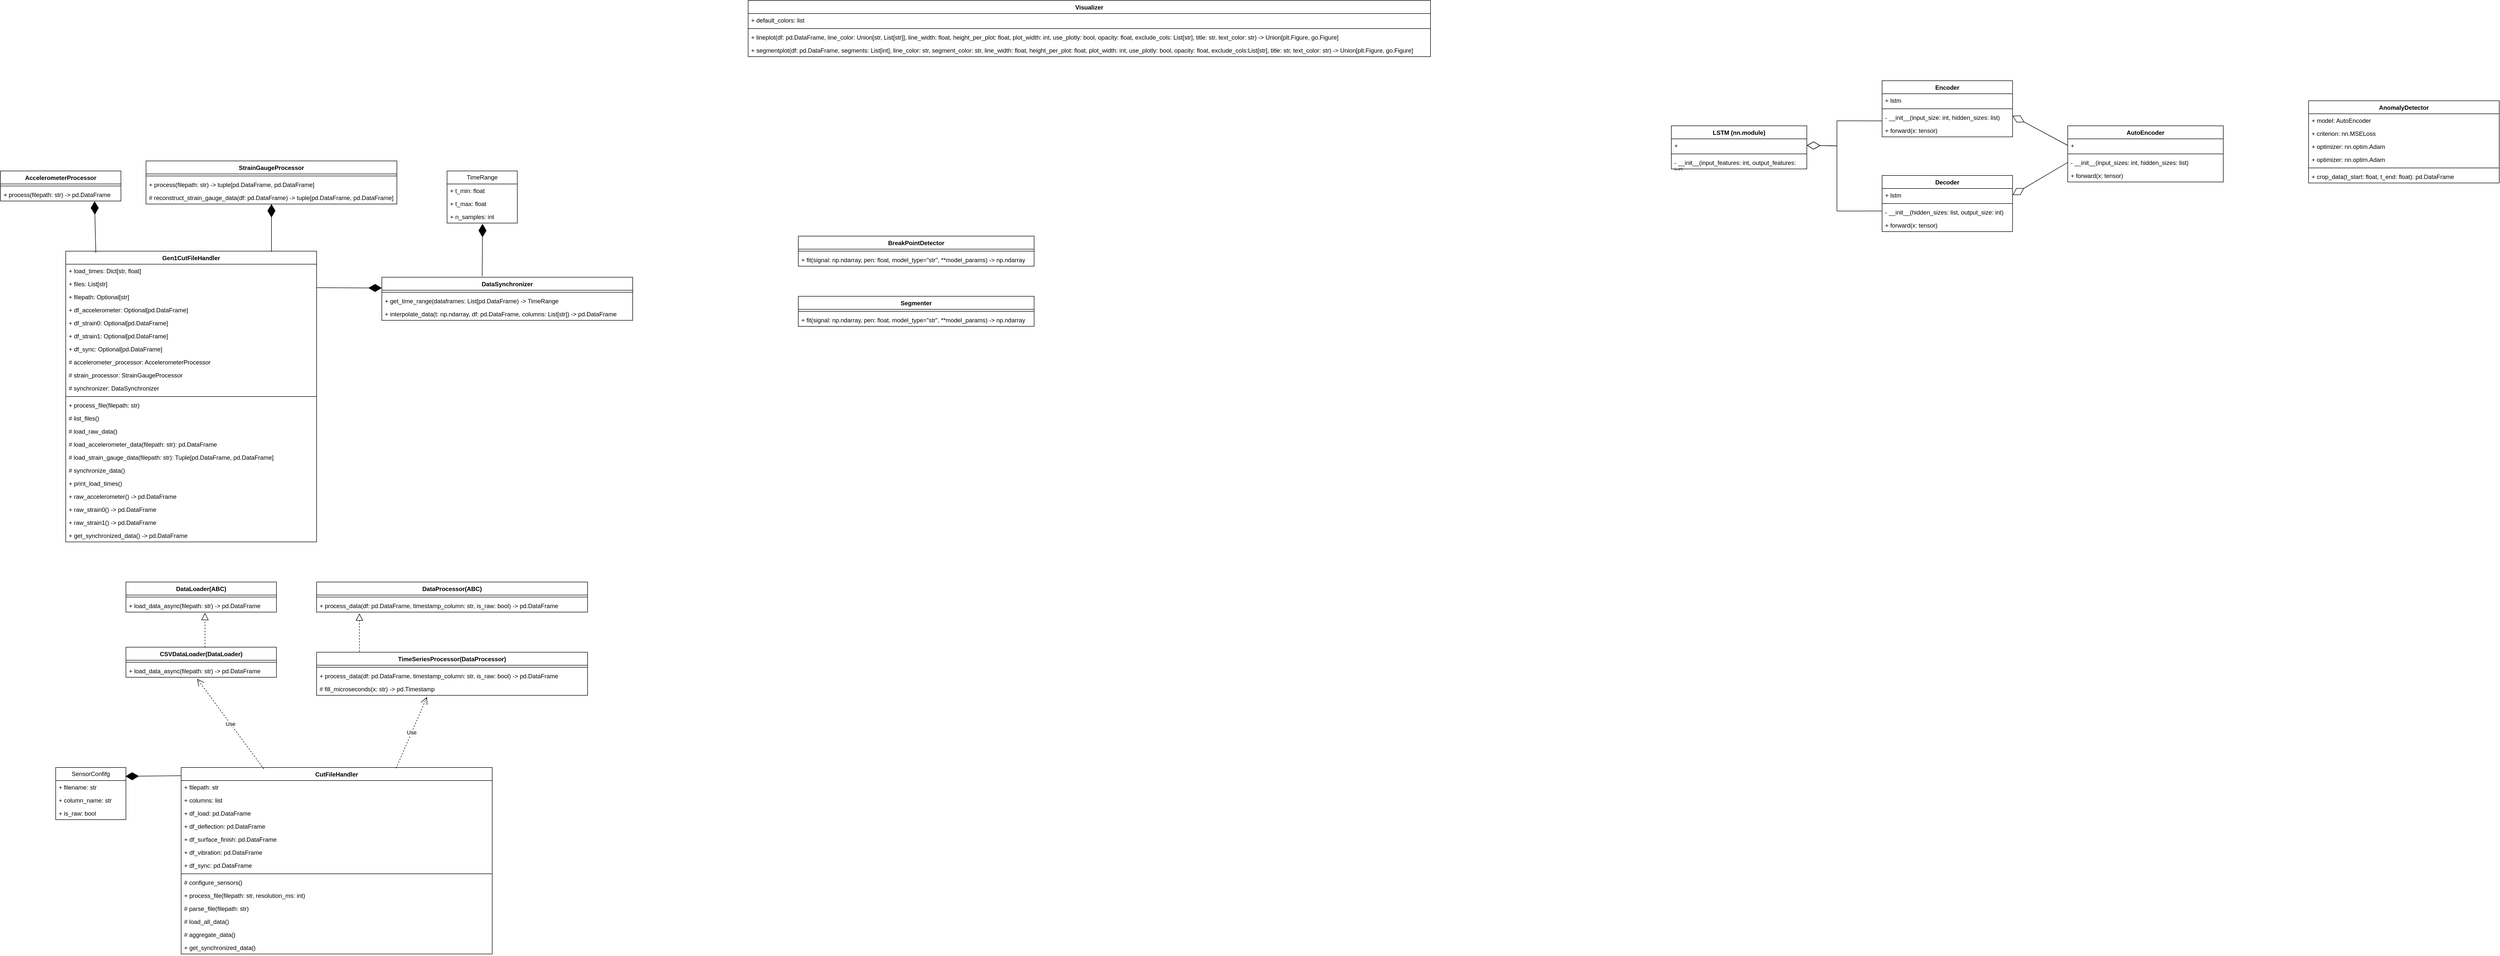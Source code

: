 <mxfile version="24.7.17">
  <diagram name="Page-1" id="MNLU12b26tHhof6xZsnK">
    <mxGraphModel dx="1799" dy="1094" grid="1" gridSize="10" guides="1" tooltips="1" connect="1" arrows="1" fold="1" page="1" pageScale="1" pageWidth="3300" pageHeight="2339" math="0" shadow="0">
      <root>
        <mxCell id="0" />
        <mxCell id="1" parent="0" />
        <mxCell id="F02WSiELFCCfnab1IoZd-1" value="Gen1CutFileHandler" style="swimlane;fontStyle=1;align=center;verticalAlign=top;childLayout=stackLayout;horizontal=1;startSize=26;horizontalStack=0;resizeParent=1;resizeParentMax=0;resizeLast=0;collapsible=1;marginBottom=0;whiteSpace=wrap;html=1;" parent="1" vertex="1">
          <mxGeometry x="140" y="590" width="500" height="580" as="geometry" />
        </mxCell>
        <mxCell id="F02WSiELFCCfnab1IoZd-2" value="+ load_times: Dict[str, float]" style="text;strokeColor=none;fillColor=none;align=left;verticalAlign=top;spacingLeft=4;spacingRight=4;overflow=hidden;rotatable=0;points=[[0,0.5],[1,0.5]];portConstraint=eastwest;whiteSpace=wrap;html=1;" parent="F02WSiELFCCfnab1IoZd-1" vertex="1">
          <mxGeometry y="26" width="500" height="26" as="geometry" />
        </mxCell>
        <mxCell id="F02WSiELFCCfnab1IoZd-5" value="+ files: List[str]" style="text;strokeColor=none;fillColor=none;align=left;verticalAlign=top;spacingLeft=4;spacingRight=4;overflow=hidden;rotatable=0;points=[[0,0.5],[1,0.5]];portConstraint=eastwest;whiteSpace=wrap;html=1;" parent="F02WSiELFCCfnab1IoZd-1" vertex="1">
          <mxGeometry y="52" width="500" height="26" as="geometry" />
        </mxCell>
        <mxCell id="obyEVf-N4b41pzP6Xn4I-32" value="+ filepath: Optional[str]" style="text;strokeColor=none;fillColor=none;align=left;verticalAlign=top;spacingLeft=4;spacingRight=4;overflow=hidden;rotatable=0;points=[[0,0.5],[1,0.5]];portConstraint=eastwest;whiteSpace=wrap;html=1;" parent="F02WSiELFCCfnab1IoZd-1" vertex="1">
          <mxGeometry y="78" width="500" height="26" as="geometry" />
        </mxCell>
        <mxCell id="F02WSiELFCCfnab1IoZd-12" value="+ df_accelerometer: Optional[pd.DataFrame]" style="text;strokeColor=none;fillColor=none;align=left;verticalAlign=top;spacingLeft=4;spacingRight=4;overflow=hidden;rotatable=0;points=[[0,0.5],[1,0.5]];portConstraint=eastwest;whiteSpace=wrap;html=1;" parent="F02WSiELFCCfnab1IoZd-1" vertex="1">
          <mxGeometry y="104" width="500" height="26" as="geometry" />
        </mxCell>
        <mxCell id="F02WSiELFCCfnab1IoZd-13" value="+ df_strain0: Optional[pd.DataFrame]" style="text;strokeColor=none;fillColor=none;align=left;verticalAlign=top;spacingLeft=4;spacingRight=4;overflow=hidden;rotatable=0;points=[[0,0.5],[1,0.5]];portConstraint=eastwest;whiteSpace=wrap;html=1;" parent="F02WSiELFCCfnab1IoZd-1" vertex="1">
          <mxGeometry y="130" width="500" height="26" as="geometry" />
        </mxCell>
        <mxCell id="F02WSiELFCCfnab1IoZd-14" value="+ df_strain1: Optional[pd.DataFrame]" style="text;strokeColor=none;fillColor=none;align=left;verticalAlign=top;spacingLeft=4;spacingRight=4;overflow=hidden;rotatable=0;points=[[0,0.5],[1,0.5]];portConstraint=eastwest;whiteSpace=wrap;html=1;" parent="F02WSiELFCCfnab1IoZd-1" vertex="1">
          <mxGeometry y="156" width="500" height="26" as="geometry" />
        </mxCell>
        <mxCell id="F02WSiELFCCfnab1IoZd-15" value="+ df_sync: Optional[pd.DataFrame]" style="text;strokeColor=none;fillColor=none;align=left;verticalAlign=top;spacingLeft=4;spacingRight=4;overflow=hidden;rotatable=0;points=[[0,0.5],[1,0.5]];portConstraint=eastwest;whiteSpace=wrap;html=1;" parent="F02WSiELFCCfnab1IoZd-1" vertex="1">
          <mxGeometry y="182" width="500" height="26" as="geometry" />
        </mxCell>
        <mxCell id="obyEVf-N4b41pzP6Xn4I-33" value="# accelerometer_processor: AccelerometerProcessor" style="text;strokeColor=none;fillColor=none;align=left;verticalAlign=top;spacingLeft=4;spacingRight=4;overflow=hidden;rotatable=0;points=[[0,0.5],[1,0.5]];portConstraint=eastwest;whiteSpace=wrap;html=1;" parent="F02WSiELFCCfnab1IoZd-1" vertex="1">
          <mxGeometry y="208" width="500" height="26" as="geometry" />
        </mxCell>
        <mxCell id="obyEVf-N4b41pzP6Xn4I-34" value="# strain_processor: StrainGaugeProcessor" style="text;strokeColor=none;fillColor=none;align=left;verticalAlign=top;spacingLeft=4;spacingRight=4;overflow=hidden;rotatable=0;points=[[0,0.5],[1,0.5]];portConstraint=eastwest;whiteSpace=wrap;html=1;" parent="F02WSiELFCCfnab1IoZd-1" vertex="1">
          <mxGeometry y="234" width="500" height="26" as="geometry" />
        </mxCell>
        <mxCell id="obyEVf-N4b41pzP6Xn4I-35" value="# synchronizer: DataSynchronizer" style="text;strokeColor=none;fillColor=none;align=left;verticalAlign=top;spacingLeft=4;spacingRight=4;overflow=hidden;rotatable=0;points=[[0,0.5],[1,0.5]];portConstraint=eastwest;whiteSpace=wrap;html=1;" parent="F02WSiELFCCfnab1IoZd-1" vertex="1">
          <mxGeometry y="260" width="500" height="26" as="geometry" />
        </mxCell>
        <mxCell id="F02WSiELFCCfnab1IoZd-3" value="" style="line;strokeWidth=1;fillColor=none;align=left;verticalAlign=middle;spacingTop=-1;spacingLeft=3;spacingRight=3;rotatable=0;labelPosition=right;points=[];portConstraint=eastwest;strokeColor=inherit;" parent="F02WSiELFCCfnab1IoZd-1" vertex="1">
          <mxGeometry y="286" width="500" height="8" as="geometry" />
        </mxCell>
        <mxCell id="F02WSiELFCCfnab1IoZd-4" value="+ process_file(filepath: str)" style="text;strokeColor=none;fillColor=none;align=left;verticalAlign=top;spacingLeft=4;spacingRight=4;overflow=hidden;rotatable=0;points=[[0,0.5],[1,0.5]];portConstraint=eastwest;whiteSpace=wrap;html=1;" parent="F02WSiELFCCfnab1IoZd-1" vertex="1">
          <mxGeometry y="294" width="500" height="26" as="geometry" />
        </mxCell>
        <mxCell id="F02WSiELFCCfnab1IoZd-24" value="# list_files()" style="text;strokeColor=none;fillColor=none;align=left;verticalAlign=top;spacingLeft=4;spacingRight=4;overflow=hidden;rotatable=0;points=[[0,0.5],[1,0.5]];portConstraint=eastwest;whiteSpace=wrap;html=1;" parent="F02WSiELFCCfnab1IoZd-1" vertex="1">
          <mxGeometry y="320" width="500" height="26" as="geometry" />
        </mxCell>
        <mxCell id="F02WSiELFCCfnab1IoZd-16" value="# load_raw_data()" style="text;strokeColor=none;fillColor=none;align=left;verticalAlign=top;spacingLeft=4;spacingRight=4;overflow=hidden;rotatable=0;points=[[0,0.5],[1,0.5]];portConstraint=eastwest;whiteSpace=wrap;html=1;" parent="F02WSiELFCCfnab1IoZd-1" vertex="1">
          <mxGeometry y="346" width="500" height="26" as="geometry" />
        </mxCell>
        <mxCell id="F02WSiELFCCfnab1IoZd-17" value="# load_accelerometer_data(filepath: str): pd.DataFrame" style="text;strokeColor=none;fillColor=none;align=left;verticalAlign=top;spacingLeft=4;spacingRight=4;overflow=hidden;rotatable=0;points=[[0,0.5],[1,0.5]];portConstraint=eastwest;whiteSpace=wrap;html=1;" parent="F02WSiELFCCfnab1IoZd-1" vertex="1">
          <mxGeometry y="372" width="500" height="26" as="geometry" />
        </mxCell>
        <mxCell id="F02WSiELFCCfnab1IoZd-18" value="# load_strain_gauge_data(filepath: str): Tuple[pd.DataFrame, pd.DataFrame]" style="text;strokeColor=none;fillColor=none;align=left;verticalAlign=top;spacingLeft=4;spacingRight=4;overflow=hidden;rotatable=0;points=[[0,0.5],[1,0.5]];portConstraint=eastwest;whiteSpace=wrap;html=1;" parent="F02WSiELFCCfnab1IoZd-1" vertex="1">
          <mxGeometry y="398" width="500" height="26" as="geometry" />
        </mxCell>
        <mxCell id="F02WSiELFCCfnab1IoZd-21" value="# synchronize_data()" style="text;strokeColor=none;fillColor=none;align=left;verticalAlign=top;spacingLeft=4;spacingRight=4;overflow=hidden;rotatable=0;points=[[0,0.5],[1,0.5]];portConstraint=eastwest;whiteSpace=wrap;html=1;" parent="F02WSiELFCCfnab1IoZd-1" vertex="1">
          <mxGeometry y="424" width="500" height="26" as="geometry" />
        </mxCell>
        <mxCell id="F02WSiELFCCfnab1IoZd-23" value="+ print_load_times()" style="text;strokeColor=none;fillColor=none;align=left;verticalAlign=top;spacingLeft=4;spacingRight=4;overflow=hidden;rotatable=0;points=[[0,0.5],[1,0.5]];portConstraint=eastwest;whiteSpace=wrap;html=1;" parent="F02WSiELFCCfnab1IoZd-1" vertex="1">
          <mxGeometry y="450" width="500" height="26" as="geometry" />
        </mxCell>
        <mxCell id="obyEVf-N4b41pzP6Xn4I-42" value="+ raw_accelerometer() -&amp;gt; pd.DataFrame" style="text;strokeColor=none;fillColor=none;align=left;verticalAlign=top;spacingLeft=4;spacingRight=4;overflow=hidden;rotatable=0;points=[[0,0.5],[1,0.5]];portConstraint=eastwest;whiteSpace=wrap;html=1;" parent="F02WSiELFCCfnab1IoZd-1" vertex="1">
          <mxGeometry y="476" width="500" height="26" as="geometry" />
        </mxCell>
        <mxCell id="obyEVf-N4b41pzP6Xn4I-43" value="+ raw_strain0() -&amp;gt; pd.DataFrame" style="text;strokeColor=none;fillColor=none;align=left;verticalAlign=top;spacingLeft=4;spacingRight=4;overflow=hidden;rotatable=0;points=[[0,0.5],[1,0.5]];portConstraint=eastwest;whiteSpace=wrap;html=1;" parent="F02WSiELFCCfnab1IoZd-1" vertex="1">
          <mxGeometry y="502" width="500" height="26" as="geometry" />
        </mxCell>
        <mxCell id="obyEVf-N4b41pzP6Xn4I-44" value="+ raw_strain1() -&amp;gt; pd.DataFrame" style="text;strokeColor=none;fillColor=none;align=left;verticalAlign=top;spacingLeft=4;spacingRight=4;overflow=hidden;rotatable=0;points=[[0,0.5],[1,0.5]];portConstraint=eastwest;whiteSpace=wrap;html=1;" parent="F02WSiELFCCfnab1IoZd-1" vertex="1">
          <mxGeometry y="528" width="500" height="26" as="geometry" />
        </mxCell>
        <mxCell id="obyEVf-N4b41pzP6Xn4I-45" value="+ get_synchronized_data() -&amp;gt; pd.DataFrame" style="text;strokeColor=none;fillColor=none;align=left;verticalAlign=top;spacingLeft=4;spacingRight=4;overflow=hidden;rotatable=0;points=[[0,0.5],[1,0.5]];portConstraint=eastwest;whiteSpace=wrap;html=1;" parent="F02WSiELFCCfnab1IoZd-1" vertex="1">
          <mxGeometry y="554" width="500" height="26" as="geometry" />
        </mxCell>
        <mxCell id="F02WSiELFCCfnab1IoZd-6" value="CutFileHandler" style="swimlane;fontStyle=1;align=center;verticalAlign=top;childLayout=stackLayout;horizontal=1;startSize=26;horizontalStack=0;resizeParent=1;resizeParentMax=0;resizeLast=0;collapsible=1;marginBottom=0;whiteSpace=wrap;html=1;" parent="1" vertex="1">
          <mxGeometry x="370" y="1620" width="620" height="372" as="geometry" />
        </mxCell>
        <mxCell id="F02WSiELFCCfnab1IoZd-7" value="+ filepath: str" style="text;strokeColor=none;fillColor=none;align=left;verticalAlign=top;spacingLeft=4;spacingRight=4;overflow=hidden;rotatable=0;points=[[0,0.5],[1,0.5]];portConstraint=eastwest;whiteSpace=wrap;html=1;" parent="F02WSiELFCCfnab1IoZd-6" vertex="1">
          <mxGeometry y="26" width="620" height="26" as="geometry" />
        </mxCell>
        <mxCell id="ayeC2Awm8TF0PkXGkMxj-39" value="+ columns: list" style="text;strokeColor=none;fillColor=none;align=left;verticalAlign=top;spacingLeft=4;spacingRight=4;overflow=hidden;rotatable=0;points=[[0,0.5],[1,0.5]];portConstraint=eastwest;whiteSpace=wrap;html=1;" parent="F02WSiELFCCfnab1IoZd-6" vertex="1">
          <mxGeometry y="52" width="620" height="26" as="geometry" />
        </mxCell>
        <mxCell id="ayeC2Awm8TF0PkXGkMxj-40" value="+ df_load: pd.DataFrame" style="text;strokeColor=none;fillColor=none;align=left;verticalAlign=top;spacingLeft=4;spacingRight=4;overflow=hidden;rotatable=0;points=[[0,0.5],[1,0.5]];portConstraint=eastwest;whiteSpace=wrap;html=1;" parent="F02WSiELFCCfnab1IoZd-6" vertex="1">
          <mxGeometry y="78" width="620" height="26" as="geometry" />
        </mxCell>
        <mxCell id="ayeC2Awm8TF0PkXGkMxj-41" value="+ df_deflection: pd.DataFrame" style="text;strokeColor=none;fillColor=none;align=left;verticalAlign=top;spacingLeft=4;spacingRight=4;overflow=hidden;rotatable=0;points=[[0,0.5],[1,0.5]];portConstraint=eastwest;whiteSpace=wrap;html=1;" parent="F02WSiELFCCfnab1IoZd-6" vertex="1">
          <mxGeometry y="104" width="620" height="26" as="geometry" />
        </mxCell>
        <mxCell id="ayeC2Awm8TF0PkXGkMxj-42" value="+ df_surface_finish: pd.DataFrame" style="text;strokeColor=none;fillColor=none;align=left;verticalAlign=top;spacingLeft=4;spacingRight=4;overflow=hidden;rotatable=0;points=[[0,0.5],[1,0.5]];portConstraint=eastwest;whiteSpace=wrap;html=1;" parent="F02WSiELFCCfnab1IoZd-6" vertex="1">
          <mxGeometry y="130" width="620" height="26" as="geometry" />
        </mxCell>
        <mxCell id="ayeC2Awm8TF0PkXGkMxj-43" value="+ df_vibration: pd.DataFrame" style="text;strokeColor=none;fillColor=none;align=left;verticalAlign=top;spacingLeft=4;spacingRight=4;overflow=hidden;rotatable=0;points=[[0,0.5],[1,0.5]];portConstraint=eastwest;whiteSpace=wrap;html=1;" parent="F02WSiELFCCfnab1IoZd-6" vertex="1">
          <mxGeometry y="156" width="620" height="26" as="geometry" />
        </mxCell>
        <mxCell id="ayeC2Awm8TF0PkXGkMxj-44" value="+ df_sync: pd.DataFrame" style="text;strokeColor=none;fillColor=none;align=left;verticalAlign=top;spacingLeft=4;spacingRight=4;overflow=hidden;rotatable=0;points=[[0,0.5],[1,0.5]];portConstraint=eastwest;whiteSpace=wrap;html=1;" parent="F02WSiELFCCfnab1IoZd-6" vertex="1">
          <mxGeometry y="182" width="620" height="26" as="geometry" />
        </mxCell>
        <mxCell id="F02WSiELFCCfnab1IoZd-9" value="" style="line;strokeWidth=1;fillColor=none;align=left;verticalAlign=middle;spacingTop=-1;spacingLeft=3;spacingRight=3;rotatable=0;labelPosition=right;points=[];portConstraint=eastwest;strokeColor=inherit;" parent="F02WSiELFCCfnab1IoZd-6" vertex="1">
          <mxGeometry y="208" width="620" height="8" as="geometry" />
        </mxCell>
        <mxCell id="F02WSiELFCCfnab1IoZd-10" value="# configure_sensors()" style="text;strokeColor=none;fillColor=none;align=left;verticalAlign=top;spacingLeft=4;spacingRight=4;overflow=hidden;rotatable=0;points=[[0,0.5],[1,0.5]];portConstraint=eastwest;whiteSpace=wrap;html=1;" parent="F02WSiELFCCfnab1IoZd-6" vertex="1">
          <mxGeometry y="216" width="620" height="26" as="geometry" />
        </mxCell>
        <mxCell id="ayeC2Awm8TF0PkXGkMxj-45" value="+ process_file(filepath: str, resolution_ms: int)" style="text;strokeColor=none;fillColor=none;align=left;verticalAlign=top;spacingLeft=4;spacingRight=4;overflow=hidden;rotatable=0;points=[[0,0.5],[1,0.5]];portConstraint=eastwest;whiteSpace=wrap;html=1;" parent="F02WSiELFCCfnab1IoZd-6" vertex="1">
          <mxGeometry y="242" width="620" height="26" as="geometry" />
        </mxCell>
        <mxCell id="ayeC2Awm8TF0PkXGkMxj-46" value="# parse_file(filepath: str)" style="text;strokeColor=none;fillColor=none;align=left;verticalAlign=top;spacingLeft=4;spacingRight=4;overflow=hidden;rotatable=0;points=[[0,0.5],[1,0.5]];portConstraint=eastwest;whiteSpace=wrap;html=1;" parent="F02WSiELFCCfnab1IoZd-6" vertex="1">
          <mxGeometry y="268" width="620" height="26" as="geometry" />
        </mxCell>
        <mxCell id="ayeC2Awm8TF0PkXGkMxj-47" value="# load_all_data()" style="text;strokeColor=none;fillColor=none;align=left;verticalAlign=top;spacingLeft=4;spacingRight=4;overflow=hidden;rotatable=0;points=[[0,0.5],[1,0.5]];portConstraint=eastwest;whiteSpace=wrap;html=1;" parent="F02WSiELFCCfnab1IoZd-6" vertex="1">
          <mxGeometry y="294" width="620" height="26" as="geometry" />
        </mxCell>
        <mxCell id="ayeC2Awm8TF0PkXGkMxj-48" value="# aggregate_data()" style="text;strokeColor=none;fillColor=none;align=left;verticalAlign=top;spacingLeft=4;spacingRight=4;overflow=hidden;rotatable=0;points=[[0,0.5],[1,0.5]];portConstraint=eastwest;whiteSpace=wrap;html=1;" parent="F02WSiELFCCfnab1IoZd-6" vertex="1">
          <mxGeometry y="320" width="620" height="26" as="geometry" />
        </mxCell>
        <mxCell id="ayeC2Awm8TF0PkXGkMxj-49" value="+ get_synchronized_data()" style="text;strokeColor=none;fillColor=none;align=left;verticalAlign=top;spacingLeft=4;spacingRight=4;overflow=hidden;rotatable=0;points=[[0,0.5],[1,0.5]];portConstraint=eastwest;whiteSpace=wrap;html=1;" parent="F02WSiELFCCfnab1IoZd-6" vertex="1">
          <mxGeometry y="346" width="620" height="26" as="geometry" />
        </mxCell>
        <mxCell id="F02WSiELFCCfnab1IoZd-25" value="AnomalyDetector" style="swimlane;fontStyle=1;align=center;verticalAlign=top;childLayout=stackLayout;horizontal=1;startSize=26;horizontalStack=0;resizeParent=1;resizeParentMax=0;resizeLast=0;collapsible=1;marginBottom=0;whiteSpace=wrap;html=1;" parent="1" vertex="1">
          <mxGeometry x="4610" y="290" width="380" height="164" as="geometry" />
        </mxCell>
        <mxCell id="F02WSiELFCCfnab1IoZd-26" value="+ model: AutoEncoder" style="text;strokeColor=none;fillColor=none;align=left;verticalAlign=top;spacingLeft=4;spacingRight=4;overflow=hidden;rotatable=0;points=[[0,0.5],[1,0.5]];portConstraint=eastwest;whiteSpace=wrap;html=1;" parent="F02WSiELFCCfnab1IoZd-25" vertex="1">
          <mxGeometry y="26" width="380" height="26" as="geometry" />
        </mxCell>
        <mxCell id="rDByf0yw_ZwL_BVkrjc8-1" value="+ criterion: nn.MSELoss" style="text;strokeColor=none;fillColor=none;align=left;verticalAlign=top;spacingLeft=4;spacingRight=4;overflow=hidden;rotatable=0;points=[[0,0.5],[1,0.5]];portConstraint=eastwest;whiteSpace=wrap;html=1;" parent="F02WSiELFCCfnab1IoZd-25" vertex="1">
          <mxGeometry y="52" width="380" height="26" as="geometry" />
        </mxCell>
        <mxCell id="rDByf0yw_ZwL_BVkrjc8-2" value="+ optimizer: nn.optim.Adam" style="text;strokeColor=none;fillColor=none;align=left;verticalAlign=top;spacingLeft=4;spacingRight=4;overflow=hidden;rotatable=0;points=[[0,0.5],[1,0.5]];portConstraint=eastwest;whiteSpace=wrap;html=1;" parent="F02WSiELFCCfnab1IoZd-25" vertex="1">
          <mxGeometry y="78" width="380" height="26" as="geometry" />
        </mxCell>
        <mxCell id="rDByf0yw_ZwL_BVkrjc8-3" value="+ optimizer: nn.optim.Adam" style="text;strokeColor=none;fillColor=none;align=left;verticalAlign=top;spacingLeft=4;spacingRight=4;overflow=hidden;rotatable=0;points=[[0,0.5],[1,0.5]];portConstraint=eastwest;whiteSpace=wrap;html=1;" parent="F02WSiELFCCfnab1IoZd-25" vertex="1">
          <mxGeometry y="104" width="380" height="26" as="geometry" />
        </mxCell>
        <mxCell id="F02WSiELFCCfnab1IoZd-27" value="" style="line;strokeWidth=1;fillColor=none;align=left;verticalAlign=middle;spacingTop=-1;spacingLeft=3;spacingRight=3;rotatable=0;labelPosition=right;points=[];portConstraint=eastwest;strokeColor=inherit;" parent="F02WSiELFCCfnab1IoZd-25" vertex="1">
          <mxGeometry y="130" width="380" height="8" as="geometry" />
        </mxCell>
        <mxCell id="F02WSiELFCCfnab1IoZd-28" value="+ crop_data(t_start: float, t_end: float): pd.DataFrame" style="text;strokeColor=none;fillColor=none;align=left;verticalAlign=top;spacingLeft=4;spacingRight=4;overflow=hidden;rotatable=0;points=[[0,0.5],[1,0.5]];portConstraint=eastwest;whiteSpace=wrap;html=1;" parent="F02WSiELFCCfnab1IoZd-25" vertex="1">
          <mxGeometry y="138" width="380" height="26" as="geometry" />
        </mxCell>
        <mxCell id="O2f7J1gtdTJRJmS3Wqu5-1" value="Visualizer" style="swimlane;fontStyle=1;align=center;verticalAlign=top;childLayout=stackLayout;horizontal=1;startSize=26;horizontalStack=0;resizeParent=1;resizeParentMax=0;resizeLast=0;collapsible=1;marginBottom=0;whiteSpace=wrap;html=1;" parent="1" vertex="1">
          <mxGeometry x="1500" y="90" width="1360" height="112" as="geometry" />
        </mxCell>
        <mxCell id="O2f7J1gtdTJRJmS3Wqu5-8" value="+ default_colors: list" style="text;strokeColor=none;fillColor=none;align=left;verticalAlign=top;spacingLeft=4;spacingRight=4;overflow=hidden;rotatable=0;points=[[0,0.5],[1,0.5]];portConstraint=eastwest;whiteSpace=wrap;html=1;" parent="O2f7J1gtdTJRJmS3Wqu5-1" vertex="1">
          <mxGeometry y="26" width="1360" height="26" as="geometry" />
        </mxCell>
        <mxCell id="O2f7J1gtdTJRJmS3Wqu5-9" value="" style="line;strokeWidth=1;fillColor=none;align=left;verticalAlign=middle;spacingTop=-1;spacingLeft=3;spacingRight=3;rotatable=0;labelPosition=right;points=[];portConstraint=eastwest;strokeColor=inherit;" parent="O2f7J1gtdTJRJmS3Wqu5-1" vertex="1">
          <mxGeometry y="52" width="1360" height="8" as="geometry" />
        </mxCell>
        <mxCell id="O2f7J1gtdTJRJmS3Wqu5-10" value="+ lineplot(df: pd.DataFrame, line_color: Union[str, List[str]], line_width: float, height_per_plot: float, plot_width: int, use_plotly: bool, opacity: float, exclude_cols: List[str], title: str, text_color: str&lt;span style=&quot;background-color: initial;&quot;&gt;) -&amp;gt; Union[plt.Figure, go.Figure]&lt;/span&gt;" style="text;strokeColor=none;fillColor=none;align=left;verticalAlign=top;spacingLeft=4;spacingRight=4;overflow=hidden;rotatable=0;points=[[0,0.5],[1,0.5]];portConstraint=eastwest;whiteSpace=wrap;html=1;" parent="O2f7J1gtdTJRJmS3Wqu5-1" vertex="1">
          <mxGeometry y="60" width="1360" height="26" as="geometry" />
        </mxCell>
        <mxCell id="O2f7J1gtdTJRJmS3Wqu5-20" value="+ segmentplot(df: pd.DataFrame, segments: List[int], line_color: str, segment_color: str, line_width: float, height_per_plot: float, plot_width: int, use_plotly: bool, opacity: float, exclude_cols:List[str], title: str, text_color: str) -&amp;gt; Union[plt.Figure, go.Figure]" style="text;strokeColor=none;fillColor=none;align=left;verticalAlign=top;spacingLeft=4;spacingRight=4;overflow=hidden;rotatable=0;points=[[0,0.5],[1,0.5]];portConstraint=eastwest;whiteSpace=wrap;html=1;" parent="O2f7J1gtdTJRJmS3Wqu5-1" vertex="1">
          <mxGeometry y="86" width="1360" height="26" as="geometry" />
        </mxCell>
        <mxCell id="O2f7J1gtdTJRJmS3Wqu5-21" value="AutoEncoder" style="swimlane;fontStyle=1;align=center;verticalAlign=top;childLayout=stackLayout;horizontal=1;startSize=26;horizontalStack=0;resizeParent=1;resizeParentMax=0;resizeLast=0;collapsible=1;marginBottom=0;whiteSpace=wrap;html=1;" parent="1" vertex="1">
          <mxGeometry x="4130" y="340" width="310" height="112" as="geometry" />
        </mxCell>
        <mxCell id="O2f7J1gtdTJRJmS3Wqu5-22" value="+" style="text;strokeColor=none;fillColor=none;align=left;verticalAlign=top;spacingLeft=4;spacingRight=4;overflow=hidden;rotatable=0;points=[[0,0.5],[1,0.5]];portConstraint=eastwest;whiteSpace=wrap;html=1;" parent="O2f7J1gtdTJRJmS3Wqu5-21" vertex="1">
          <mxGeometry y="26" width="310" height="26" as="geometry" />
        </mxCell>
        <mxCell id="O2f7J1gtdTJRJmS3Wqu5-23" value="" style="line;strokeWidth=1;fillColor=none;align=left;verticalAlign=middle;spacingTop=-1;spacingLeft=3;spacingRight=3;rotatable=0;labelPosition=right;points=[];portConstraint=eastwest;strokeColor=inherit;" parent="O2f7J1gtdTJRJmS3Wqu5-21" vertex="1">
          <mxGeometry y="52" width="310" height="8" as="geometry" />
        </mxCell>
        <mxCell id="O2f7J1gtdTJRJmS3Wqu5-24" value="- __init__(input_sizes: int, hidden_sizes: list)" style="text;strokeColor=none;fillColor=none;align=left;verticalAlign=top;spacingLeft=4;spacingRight=4;overflow=hidden;rotatable=0;points=[[0,0.5],[1,0.5]];portConstraint=eastwest;whiteSpace=wrap;html=1;" parent="O2f7J1gtdTJRJmS3Wqu5-21" vertex="1">
          <mxGeometry y="60" width="310" height="26" as="geometry" />
        </mxCell>
        <mxCell id="O2f7J1gtdTJRJmS3Wqu5-52" value="+ forward(x: tensor)" style="text;strokeColor=none;fillColor=none;align=left;verticalAlign=top;spacingLeft=4;spacingRight=4;overflow=hidden;rotatable=0;points=[[0,0.5],[1,0.5]];portConstraint=eastwest;whiteSpace=wrap;html=1;" parent="O2f7J1gtdTJRJmS3Wqu5-21" vertex="1">
          <mxGeometry y="86" width="310" height="26" as="geometry" />
        </mxCell>
        <mxCell id="O2f7J1gtdTJRJmS3Wqu5-26" value="Encoder" style="swimlane;fontStyle=1;align=center;verticalAlign=top;childLayout=stackLayout;horizontal=1;startSize=26;horizontalStack=0;resizeParent=1;resizeParentMax=0;resizeLast=0;collapsible=1;marginBottom=0;whiteSpace=wrap;html=1;" parent="1" vertex="1">
          <mxGeometry x="3760" y="250" width="260" height="112" as="geometry" />
        </mxCell>
        <mxCell id="O2f7J1gtdTJRJmS3Wqu5-27" value="+ lstm" style="text;strokeColor=none;fillColor=none;align=left;verticalAlign=top;spacingLeft=4;spacingRight=4;overflow=hidden;rotatable=0;points=[[0,0.5],[1,0.5]];portConstraint=eastwest;whiteSpace=wrap;html=1;" parent="O2f7J1gtdTJRJmS3Wqu5-26" vertex="1">
          <mxGeometry y="26" width="260" height="26" as="geometry" />
        </mxCell>
        <mxCell id="O2f7J1gtdTJRJmS3Wqu5-28" value="" style="line;strokeWidth=1;fillColor=none;align=left;verticalAlign=middle;spacingTop=-1;spacingLeft=3;spacingRight=3;rotatable=0;labelPosition=right;points=[];portConstraint=eastwest;strokeColor=inherit;" parent="O2f7J1gtdTJRJmS3Wqu5-26" vertex="1">
          <mxGeometry y="52" width="260" height="8" as="geometry" />
        </mxCell>
        <mxCell id="O2f7J1gtdTJRJmS3Wqu5-36" value="- __init__(input_size: int, hidden_sizes: list)" style="text;strokeColor=none;fillColor=none;align=left;verticalAlign=top;spacingLeft=4;spacingRight=4;overflow=hidden;rotatable=0;points=[[0,0.5],[1,0.5]];portConstraint=eastwest;whiteSpace=wrap;html=1;" parent="O2f7J1gtdTJRJmS3Wqu5-26" vertex="1">
          <mxGeometry y="60" width="260" height="26" as="geometry" />
        </mxCell>
        <mxCell id="O2f7J1gtdTJRJmS3Wqu5-29" value="+ forward(x: tensor)" style="text;strokeColor=none;fillColor=none;align=left;verticalAlign=top;spacingLeft=4;spacingRight=4;overflow=hidden;rotatable=0;points=[[0,0.5],[1,0.5]];portConstraint=eastwest;whiteSpace=wrap;html=1;" parent="O2f7J1gtdTJRJmS3Wqu5-26" vertex="1">
          <mxGeometry y="86" width="260" height="26" as="geometry" />
        </mxCell>
        <mxCell id="O2f7J1gtdTJRJmS3Wqu5-37" value="Decoder" style="swimlane;fontStyle=1;align=center;verticalAlign=top;childLayout=stackLayout;horizontal=1;startSize=26;horizontalStack=0;resizeParent=1;resizeParentMax=0;resizeLast=0;collapsible=1;marginBottom=0;whiteSpace=wrap;html=1;" parent="1" vertex="1">
          <mxGeometry x="3760" y="439" width="260" height="112" as="geometry" />
        </mxCell>
        <mxCell id="O2f7J1gtdTJRJmS3Wqu5-38" value="+ lstm" style="text;strokeColor=none;fillColor=none;align=left;verticalAlign=top;spacingLeft=4;spacingRight=4;overflow=hidden;rotatable=0;points=[[0,0.5],[1,0.5]];portConstraint=eastwest;whiteSpace=wrap;html=1;" parent="O2f7J1gtdTJRJmS3Wqu5-37" vertex="1">
          <mxGeometry y="26" width="260" height="26" as="geometry" />
        </mxCell>
        <mxCell id="O2f7J1gtdTJRJmS3Wqu5-39" value="" style="line;strokeWidth=1;fillColor=none;align=left;verticalAlign=middle;spacingTop=-1;spacingLeft=3;spacingRight=3;rotatable=0;labelPosition=right;points=[];portConstraint=eastwest;strokeColor=inherit;" parent="O2f7J1gtdTJRJmS3Wqu5-37" vertex="1">
          <mxGeometry y="52" width="260" height="8" as="geometry" />
        </mxCell>
        <mxCell id="O2f7J1gtdTJRJmS3Wqu5-40" value="- __init__(hidden_sizes: list, output_size: int)" style="text;strokeColor=none;fillColor=none;align=left;verticalAlign=top;spacingLeft=4;spacingRight=4;overflow=hidden;rotatable=0;points=[[0,0.5],[1,0.5]];portConstraint=eastwest;whiteSpace=wrap;html=1;" parent="O2f7J1gtdTJRJmS3Wqu5-37" vertex="1">
          <mxGeometry y="60" width="260" height="26" as="geometry" />
        </mxCell>
        <mxCell id="O2f7J1gtdTJRJmS3Wqu5-41" value="+ forward(x: tensor)" style="text;strokeColor=none;fillColor=none;align=left;verticalAlign=top;spacingLeft=4;spacingRight=4;overflow=hidden;rotatable=0;points=[[0,0.5],[1,0.5]];portConstraint=eastwest;whiteSpace=wrap;html=1;" parent="O2f7J1gtdTJRJmS3Wqu5-37" vertex="1">
          <mxGeometry y="86" width="260" height="26" as="geometry" />
        </mxCell>
        <mxCell id="O2f7J1gtdTJRJmS3Wqu5-42" value="LSTM (nn.module)" style="swimlane;fontStyle=1;align=center;verticalAlign=top;childLayout=stackLayout;horizontal=1;startSize=26;horizontalStack=0;resizeParent=1;resizeParentMax=0;resizeLast=0;collapsible=1;marginBottom=0;whiteSpace=wrap;html=1;" parent="1" vertex="1">
          <mxGeometry x="3340" y="340" width="270" height="86" as="geometry" />
        </mxCell>
        <mxCell id="O2f7J1gtdTJRJmS3Wqu5-43" value="+" style="text;strokeColor=none;fillColor=none;align=left;verticalAlign=top;spacingLeft=4;spacingRight=4;overflow=hidden;rotatable=0;points=[[0,0.5],[1,0.5]];portConstraint=eastwest;whiteSpace=wrap;html=1;" parent="O2f7J1gtdTJRJmS3Wqu5-42" vertex="1">
          <mxGeometry y="26" width="270" height="26" as="geometry" />
        </mxCell>
        <mxCell id="O2f7J1gtdTJRJmS3Wqu5-44" value="" style="line;strokeWidth=1;fillColor=none;align=left;verticalAlign=middle;spacingTop=-1;spacingLeft=3;spacingRight=3;rotatable=0;labelPosition=right;points=[];portConstraint=eastwest;strokeColor=inherit;" parent="O2f7J1gtdTJRJmS3Wqu5-42" vertex="1">
          <mxGeometry y="52" width="270" height="8" as="geometry" />
        </mxCell>
        <mxCell id="O2f7J1gtdTJRJmS3Wqu5-45" value="- __init__(input_features: int, output_features: int)" style="text;strokeColor=none;fillColor=none;align=left;verticalAlign=top;spacingLeft=4;spacingRight=4;overflow=hidden;rotatable=0;points=[[0,0.5],[1,0.5]];portConstraint=eastwest;whiteSpace=wrap;html=1;" parent="O2f7J1gtdTJRJmS3Wqu5-42" vertex="1">
          <mxGeometry y="60" width="270" height="26" as="geometry" />
        </mxCell>
        <mxCell id="O2f7J1gtdTJRJmS3Wqu5-47" value="" style="endArrow=diamondThin;endFill=0;endSize=24;html=1;rounded=0;entryX=1;entryY=0.5;entryDx=0;entryDy=0;exitX=0.002;exitY=0.772;exitDx=0;exitDy=0;exitPerimeter=0;" parent="1" source="O2f7J1gtdTJRJmS3Wqu5-36" target="O2f7J1gtdTJRJmS3Wqu5-43" edge="1">
          <mxGeometry width="160" relative="1" as="geometry">
            <mxPoint x="3757" y="326" as="sourcePoint" />
            <mxPoint x="3530" y="530" as="targetPoint" />
            <Array as="points">
              <mxPoint x="3670" y="330" />
              <mxPoint x="3670" y="380" />
            </Array>
          </mxGeometry>
        </mxCell>
        <mxCell id="O2f7J1gtdTJRJmS3Wqu5-48" value="" style="endArrow=diamondThin;endFill=0;endSize=24;html=1;rounded=0;entryX=1;entryY=0.5;entryDx=0;entryDy=0;exitX=0.002;exitY=0.42;exitDx=0;exitDy=0;exitPerimeter=0;" parent="1" source="O2f7J1gtdTJRJmS3Wqu5-40" target="O2f7J1gtdTJRJmS3Wqu5-43" edge="1">
          <mxGeometry width="160" relative="1" as="geometry">
            <mxPoint x="3770" y="343" as="sourcePoint" />
            <mxPoint x="3620" y="389" as="targetPoint" />
            <Array as="points">
              <mxPoint x="3670" y="510" />
              <mxPoint x="3670" y="380" />
            </Array>
          </mxGeometry>
        </mxCell>
        <mxCell id="O2f7J1gtdTJRJmS3Wqu5-50" value="" style="endArrow=diamondThin;endFill=0;endSize=24;html=1;rounded=0;exitX=0;exitY=0.5;exitDx=0;exitDy=0;" parent="1" source="O2f7J1gtdTJRJmS3Wqu5-22" edge="1">
          <mxGeometry width="160" relative="1" as="geometry">
            <mxPoint x="4150" y="340" as="sourcePoint" />
            <mxPoint x="4020" y="320" as="targetPoint" />
          </mxGeometry>
        </mxCell>
        <mxCell id="O2f7J1gtdTJRJmS3Wqu5-51" value="" style="endArrow=diamondThin;endFill=0;endSize=24;html=1;rounded=0;exitX=0;exitY=0.5;exitDx=0;exitDy=0;entryX=1;entryY=0.5;entryDx=0;entryDy=0;" parent="1" source="O2f7J1gtdTJRJmS3Wqu5-24" target="O2f7J1gtdTJRJmS3Wqu5-38" edge="1">
          <mxGeometry width="160" relative="1" as="geometry">
            <mxPoint x="4190" y="539" as="sourcePoint" />
            <mxPoint x="4040" y="450" as="targetPoint" />
          </mxGeometry>
        </mxCell>
        <mxCell id="obyEVf-N4b41pzP6Xn4I-1" value="AccelerometerProcessor" style="swimlane;fontStyle=1;align=center;verticalAlign=top;childLayout=stackLayout;horizontal=1;startSize=26;horizontalStack=0;resizeParent=1;resizeParentMax=0;resizeLast=0;collapsible=1;marginBottom=0;whiteSpace=wrap;html=1;" parent="1" vertex="1">
          <mxGeometry x="10" y="430" width="240" height="60" as="geometry" />
        </mxCell>
        <mxCell id="obyEVf-N4b41pzP6Xn4I-9" value="" style="line;strokeWidth=1;fillColor=none;align=left;verticalAlign=middle;spacingTop=-1;spacingLeft=3;spacingRight=3;rotatable=0;labelPosition=right;points=[];portConstraint=eastwest;strokeColor=inherit;" parent="obyEVf-N4b41pzP6Xn4I-1" vertex="1">
          <mxGeometry y="26" width="240" height="8" as="geometry" />
        </mxCell>
        <mxCell id="obyEVf-N4b41pzP6Xn4I-10" value="+ process(filepath: str) -&amp;gt; pd.DataFrame" style="text;strokeColor=none;fillColor=none;align=left;verticalAlign=top;spacingLeft=4;spacingRight=4;overflow=hidden;rotatable=0;points=[[0,0.5],[1,0.5]];portConstraint=eastwest;whiteSpace=wrap;html=1;" parent="obyEVf-N4b41pzP6Xn4I-1" vertex="1">
          <mxGeometry y="34" width="240" height="26" as="geometry" />
        </mxCell>
        <mxCell id="obyEVf-N4b41pzP6Xn4I-20" value="TimeRange" style="swimlane;fontStyle=0;childLayout=stackLayout;horizontal=1;startSize=26;fillColor=none;horizontalStack=0;resizeParent=1;resizeParentMax=0;resizeLast=0;collapsible=1;marginBottom=0;whiteSpace=wrap;html=1;" parent="1" vertex="1">
          <mxGeometry x="900" y="430" width="140" height="104" as="geometry" />
        </mxCell>
        <mxCell id="obyEVf-N4b41pzP6Xn4I-21" value="+ t_min: float" style="text;strokeColor=none;fillColor=none;align=left;verticalAlign=top;spacingLeft=4;spacingRight=4;overflow=hidden;rotatable=0;points=[[0,0.5],[1,0.5]];portConstraint=eastwest;whiteSpace=wrap;html=1;" parent="obyEVf-N4b41pzP6Xn4I-20" vertex="1">
          <mxGeometry y="26" width="140" height="26" as="geometry" />
        </mxCell>
        <mxCell id="obyEVf-N4b41pzP6Xn4I-22" value="+ t_max: float" style="text;strokeColor=none;fillColor=none;align=left;verticalAlign=top;spacingLeft=4;spacingRight=4;overflow=hidden;rotatable=0;points=[[0,0.5],[1,0.5]];portConstraint=eastwest;whiteSpace=wrap;html=1;" parent="obyEVf-N4b41pzP6Xn4I-20" vertex="1">
          <mxGeometry y="52" width="140" height="26" as="geometry" />
        </mxCell>
        <mxCell id="obyEVf-N4b41pzP6Xn4I-23" value="+ n_samples: int" style="text;strokeColor=none;fillColor=none;align=left;verticalAlign=top;spacingLeft=4;spacingRight=4;overflow=hidden;rotatable=0;points=[[0,0.5],[1,0.5]];portConstraint=eastwest;whiteSpace=wrap;html=1;" parent="obyEVf-N4b41pzP6Xn4I-20" vertex="1">
          <mxGeometry y="78" width="140" height="26" as="geometry" />
        </mxCell>
        <mxCell id="obyEVf-N4b41pzP6Xn4I-24" value="StrainGaugeProcessor" style="swimlane;fontStyle=1;align=center;verticalAlign=top;childLayout=stackLayout;horizontal=1;startSize=26;horizontalStack=0;resizeParent=1;resizeParentMax=0;resizeLast=0;collapsible=1;marginBottom=0;whiteSpace=wrap;html=1;" parent="1" vertex="1">
          <mxGeometry x="300" y="410" width="500" height="86" as="geometry" />
        </mxCell>
        <mxCell id="obyEVf-N4b41pzP6Xn4I-25" value="" style="line;strokeWidth=1;fillColor=none;align=left;verticalAlign=middle;spacingTop=-1;spacingLeft=3;spacingRight=3;rotatable=0;labelPosition=right;points=[];portConstraint=eastwest;strokeColor=inherit;" parent="obyEVf-N4b41pzP6Xn4I-24" vertex="1">
          <mxGeometry y="26" width="500" height="8" as="geometry" />
        </mxCell>
        <mxCell id="obyEVf-N4b41pzP6Xn4I-26" value="+ process(filepath: str) -&amp;gt; tuple[pd.DataFrame, pd.DataFrame]" style="text;strokeColor=none;fillColor=none;align=left;verticalAlign=top;spacingLeft=4;spacingRight=4;overflow=hidden;rotatable=0;points=[[0,0.5],[1,0.5]];portConstraint=eastwest;whiteSpace=wrap;html=1;" parent="obyEVf-N4b41pzP6Xn4I-24" vertex="1">
          <mxGeometry y="34" width="500" height="26" as="geometry" />
        </mxCell>
        <mxCell id="obyEVf-N4b41pzP6Xn4I-27" value="# reconstruct_strain_gauge_data(df: pd.DataFrame) -&amp;gt; tuple[pd.DataFrame, pd.DataFrame]" style="text;strokeColor=none;fillColor=none;align=left;verticalAlign=top;spacingLeft=4;spacingRight=4;overflow=hidden;rotatable=0;points=[[0,0.5],[1,0.5]];portConstraint=eastwest;whiteSpace=wrap;html=1;" parent="obyEVf-N4b41pzP6Xn4I-24" vertex="1">
          <mxGeometry y="60" width="500" height="26" as="geometry" />
        </mxCell>
        <mxCell id="obyEVf-N4b41pzP6Xn4I-28" value="DataSynchronizer" style="swimlane;fontStyle=1;align=center;verticalAlign=top;childLayout=stackLayout;horizontal=1;startSize=26;horizontalStack=0;resizeParent=1;resizeParentMax=0;resizeLast=0;collapsible=1;marginBottom=0;whiteSpace=wrap;html=1;" parent="1" vertex="1">
          <mxGeometry x="770" y="642" width="500" height="86" as="geometry" />
        </mxCell>
        <mxCell id="obyEVf-N4b41pzP6Xn4I-29" value="" style="line;strokeWidth=1;fillColor=none;align=left;verticalAlign=middle;spacingTop=-1;spacingLeft=3;spacingRight=3;rotatable=0;labelPosition=right;points=[];portConstraint=eastwest;strokeColor=inherit;" parent="obyEVf-N4b41pzP6Xn4I-28" vertex="1">
          <mxGeometry y="26" width="500" height="8" as="geometry" />
        </mxCell>
        <mxCell id="obyEVf-N4b41pzP6Xn4I-30" value="+ get_time_range(dataframes: List[pd.DataFrame) -&amp;gt; TimeRange" style="text;strokeColor=none;fillColor=none;align=left;verticalAlign=top;spacingLeft=4;spacingRight=4;overflow=hidden;rotatable=0;points=[[0,0.5],[1,0.5]];portConstraint=eastwest;whiteSpace=wrap;html=1;" parent="obyEVf-N4b41pzP6Xn4I-28" vertex="1">
          <mxGeometry y="34" width="500" height="26" as="geometry" />
        </mxCell>
        <mxCell id="obyEVf-N4b41pzP6Xn4I-31" value="+ interpolate_data(t: np.ndarray, df: pd.DataFrame, columns: List[str]) -&amp;gt; pd.DataFrame" style="text;strokeColor=none;fillColor=none;align=left;verticalAlign=top;spacingLeft=4;spacingRight=4;overflow=hidden;rotatable=0;points=[[0,0.5],[1,0.5]];portConstraint=eastwest;whiteSpace=wrap;html=1;" parent="obyEVf-N4b41pzP6Xn4I-28" vertex="1">
          <mxGeometry y="60" width="500" height="26" as="geometry" />
        </mxCell>
        <mxCell id="obyEVf-N4b41pzP6Xn4I-38" value="" style="endArrow=diamondThin;endFill=1;endSize=24;html=1;rounded=0;entryX=0.781;entryY=1.013;entryDx=0;entryDy=0;entryPerimeter=0;exitX=0.12;exitY=0.006;exitDx=0;exitDy=0;exitPerimeter=0;" parent="1" source="F02WSiELFCCfnab1IoZd-1" target="obyEVf-N4b41pzP6Xn4I-10" edge="1">
          <mxGeometry width="160" relative="1" as="geometry">
            <mxPoint x="330" y="680" as="sourcePoint" />
            <mxPoint x="490" y="680" as="targetPoint" />
          </mxGeometry>
        </mxCell>
        <mxCell id="obyEVf-N4b41pzP6Xn4I-39" value="" style="endArrow=diamondThin;endFill=1;endSize=24;html=1;rounded=0;exitX=0.82;exitY=0.002;exitDx=0;exitDy=0;exitPerimeter=0;" parent="1" source="F02WSiELFCCfnab1IoZd-1" target="obyEVf-N4b41pzP6Xn4I-27" edge="1">
          <mxGeometry width="160" relative="1" as="geometry">
            <mxPoint x="215" y="600" as="sourcePoint" />
            <mxPoint x="149" y="500" as="targetPoint" />
          </mxGeometry>
        </mxCell>
        <mxCell id="obyEVf-N4b41pzP6Xn4I-40" value="" style="endArrow=diamondThin;endFill=1;endSize=24;html=1;rounded=0;exitX=1.001;exitY=0.803;exitDx=0;exitDy=0;exitPerimeter=0;entryX=0;entryY=0.25;entryDx=0;entryDy=0;" parent="1" source="F02WSiELFCCfnab1IoZd-5" target="obyEVf-N4b41pzP6Xn4I-28" edge="1">
          <mxGeometry width="160" relative="1" as="geometry">
            <mxPoint x="560" y="601" as="sourcePoint" />
            <mxPoint x="560" y="506" as="targetPoint" />
          </mxGeometry>
        </mxCell>
        <mxCell id="obyEVf-N4b41pzP6Xn4I-41" value="" style="endArrow=diamondThin;endFill=1;endSize=24;html=1;rounded=0;entryX=0.505;entryY=1.054;entryDx=0;entryDy=0;entryPerimeter=0;" parent="1" target="obyEVf-N4b41pzP6Xn4I-23" edge="1">
          <mxGeometry width="160" relative="1" as="geometry">
            <mxPoint x="970" y="640" as="sourcePoint" />
            <mxPoint x="1025" y="535" as="targetPoint" />
          </mxGeometry>
        </mxCell>
        <mxCell id="w6QHM2zt7_8Xvfs9E5Ih-1" value="SensorConfifg" style="swimlane;fontStyle=0;childLayout=stackLayout;horizontal=1;startSize=26;fillColor=none;horizontalStack=0;resizeParent=1;resizeParentMax=0;resizeLast=0;collapsible=1;marginBottom=0;whiteSpace=wrap;html=1;" vertex="1" parent="1">
          <mxGeometry x="120" y="1620" width="140" height="104" as="geometry" />
        </mxCell>
        <mxCell id="w6QHM2zt7_8Xvfs9E5Ih-2" value="+ filename: str" style="text;strokeColor=none;fillColor=none;align=left;verticalAlign=top;spacingLeft=4;spacingRight=4;overflow=hidden;rotatable=0;points=[[0,0.5],[1,0.5]];portConstraint=eastwest;whiteSpace=wrap;html=1;" vertex="1" parent="w6QHM2zt7_8Xvfs9E5Ih-1">
          <mxGeometry y="26" width="140" height="26" as="geometry" />
        </mxCell>
        <mxCell id="w6QHM2zt7_8Xvfs9E5Ih-3" value="+ column_name: str" style="text;strokeColor=none;fillColor=none;align=left;verticalAlign=top;spacingLeft=4;spacingRight=4;overflow=hidden;rotatable=0;points=[[0,0.5],[1,0.5]];portConstraint=eastwest;whiteSpace=wrap;html=1;" vertex="1" parent="w6QHM2zt7_8Xvfs9E5Ih-1">
          <mxGeometry y="52" width="140" height="26" as="geometry" />
        </mxCell>
        <mxCell id="w6QHM2zt7_8Xvfs9E5Ih-4" value="+ is_raw: bool" style="text;strokeColor=none;fillColor=none;align=left;verticalAlign=top;spacingLeft=4;spacingRight=4;overflow=hidden;rotatable=0;points=[[0,0.5],[1,0.5]];portConstraint=eastwest;whiteSpace=wrap;html=1;" vertex="1" parent="w6QHM2zt7_8Xvfs9E5Ih-1">
          <mxGeometry y="78" width="140" height="26" as="geometry" />
        </mxCell>
        <mxCell id="w6QHM2zt7_8Xvfs9E5Ih-9" value="DataLoader(ABC)" style="swimlane;fontStyle=1;align=center;verticalAlign=top;childLayout=stackLayout;horizontal=1;startSize=26;horizontalStack=0;resizeParent=1;resizeParentMax=0;resizeLast=0;collapsible=1;marginBottom=0;whiteSpace=wrap;html=1;" vertex="1" parent="1">
          <mxGeometry x="260" y="1250" width="300" height="60" as="geometry" />
        </mxCell>
        <mxCell id="w6QHM2zt7_8Xvfs9E5Ih-17" value="" style="line;strokeWidth=1;fillColor=none;align=left;verticalAlign=middle;spacingTop=-1;spacingLeft=3;spacingRight=3;rotatable=0;labelPosition=right;points=[];portConstraint=eastwest;strokeColor=inherit;" vertex="1" parent="w6QHM2zt7_8Xvfs9E5Ih-9">
          <mxGeometry y="26" width="300" height="8" as="geometry" />
        </mxCell>
        <mxCell id="w6QHM2zt7_8Xvfs9E5Ih-18" value="+ load_data_async(filepath: str) -&amp;gt; pd.DataFrame" style="text;strokeColor=none;fillColor=none;align=left;verticalAlign=top;spacingLeft=4;spacingRight=4;overflow=hidden;rotatable=0;points=[[0,0.5],[1,0.5]];portConstraint=eastwest;whiteSpace=wrap;html=1;" vertex="1" parent="w6QHM2zt7_8Xvfs9E5Ih-9">
          <mxGeometry y="34" width="300" height="26" as="geometry" />
        </mxCell>
        <mxCell id="w6QHM2zt7_8Xvfs9E5Ih-25" value="CSVDataLoader(DataLoader)" style="swimlane;fontStyle=1;align=center;verticalAlign=top;childLayout=stackLayout;horizontal=1;startSize=26;horizontalStack=0;resizeParent=1;resizeParentMax=0;resizeLast=0;collapsible=1;marginBottom=0;whiteSpace=wrap;html=1;" vertex="1" parent="1">
          <mxGeometry x="260" y="1380" width="300" height="60" as="geometry" />
        </mxCell>
        <mxCell id="w6QHM2zt7_8Xvfs9E5Ih-26" value="" style="line;strokeWidth=1;fillColor=none;align=left;verticalAlign=middle;spacingTop=-1;spacingLeft=3;spacingRight=3;rotatable=0;labelPosition=right;points=[];portConstraint=eastwest;strokeColor=inherit;" vertex="1" parent="w6QHM2zt7_8Xvfs9E5Ih-25">
          <mxGeometry y="26" width="300" height="8" as="geometry" />
        </mxCell>
        <mxCell id="w6QHM2zt7_8Xvfs9E5Ih-27" value="+ load_data_async(filepath: str) -&amp;gt; pd.DataFrame" style="text;strokeColor=none;fillColor=none;align=left;verticalAlign=top;spacingLeft=4;spacingRight=4;overflow=hidden;rotatable=0;points=[[0,0.5],[1,0.5]];portConstraint=eastwest;whiteSpace=wrap;html=1;" vertex="1" parent="w6QHM2zt7_8Xvfs9E5Ih-25">
          <mxGeometry y="34" width="300" height="26" as="geometry" />
        </mxCell>
        <mxCell id="w6QHM2zt7_8Xvfs9E5Ih-44" value="DataProcessor(ABC)" style="swimlane;fontStyle=1;align=center;verticalAlign=top;childLayout=stackLayout;horizontal=1;startSize=26;horizontalStack=0;resizeParent=1;resizeParentMax=0;resizeLast=0;collapsible=1;marginBottom=0;whiteSpace=wrap;html=1;" vertex="1" parent="1">
          <mxGeometry x="640" y="1250" width="540" height="60" as="geometry" />
        </mxCell>
        <mxCell id="w6QHM2zt7_8Xvfs9E5Ih-45" value="" style="line;strokeWidth=1;fillColor=none;align=left;verticalAlign=middle;spacingTop=-1;spacingLeft=3;spacingRight=3;rotatable=0;labelPosition=right;points=[];portConstraint=eastwest;strokeColor=inherit;" vertex="1" parent="w6QHM2zt7_8Xvfs9E5Ih-44">
          <mxGeometry y="26" width="540" height="8" as="geometry" />
        </mxCell>
        <mxCell id="w6QHM2zt7_8Xvfs9E5Ih-46" value="+ process_data(df: pd.DataFrame, timestamp_column: str, is_raw: bool) -&amp;gt; pd.DataFrame" style="text;strokeColor=none;fillColor=none;align=left;verticalAlign=top;spacingLeft=4;spacingRight=4;overflow=hidden;rotatable=0;points=[[0,0.5],[1,0.5]];portConstraint=eastwest;whiteSpace=wrap;html=1;" vertex="1" parent="w6QHM2zt7_8Xvfs9E5Ih-44">
          <mxGeometry y="34" width="540" height="26" as="geometry" />
        </mxCell>
        <mxCell id="w6QHM2zt7_8Xvfs9E5Ih-47" value="TimeSeriesProcessor(DataProcessor)" style="swimlane;fontStyle=1;align=center;verticalAlign=top;childLayout=stackLayout;horizontal=1;startSize=26;horizontalStack=0;resizeParent=1;resizeParentMax=0;resizeLast=0;collapsible=1;marginBottom=0;whiteSpace=wrap;html=1;" vertex="1" parent="1">
          <mxGeometry x="640" y="1390" width="540" height="86" as="geometry" />
        </mxCell>
        <mxCell id="w6QHM2zt7_8Xvfs9E5Ih-48" value="" style="line;strokeWidth=1;fillColor=none;align=left;verticalAlign=middle;spacingTop=-1;spacingLeft=3;spacingRight=3;rotatable=0;labelPosition=right;points=[];portConstraint=eastwest;strokeColor=inherit;" vertex="1" parent="w6QHM2zt7_8Xvfs9E5Ih-47">
          <mxGeometry y="26" width="540" height="8" as="geometry" />
        </mxCell>
        <mxCell id="w6QHM2zt7_8Xvfs9E5Ih-49" value="+ process_data(df: pd.DataFrame, timestamp_column: str, is_raw: bool) -&amp;gt; pd.DataFrame" style="text;strokeColor=none;fillColor=none;align=left;verticalAlign=top;spacingLeft=4;spacingRight=4;overflow=hidden;rotatable=0;points=[[0,0.5],[1,0.5]];portConstraint=eastwest;whiteSpace=wrap;html=1;" vertex="1" parent="w6QHM2zt7_8Xvfs9E5Ih-47">
          <mxGeometry y="34" width="540" height="26" as="geometry" />
        </mxCell>
        <mxCell id="w6QHM2zt7_8Xvfs9E5Ih-50" value="# fill_microseconds(x: str) -&amp;gt; pd.Timestamp" style="text;strokeColor=none;fillColor=none;align=left;verticalAlign=top;spacingLeft=4;spacingRight=4;overflow=hidden;rotatable=0;points=[[0,0.5],[1,0.5]];portConstraint=eastwest;whiteSpace=wrap;html=1;" vertex="1" parent="w6QHM2zt7_8Xvfs9E5Ih-47">
          <mxGeometry y="60" width="540" height="26" as="geometry" />
        </mxCell>
        <mxCell id="w6QHM2zt7_8Xvfs9E5Ih-55" value="Use" style="endArrow=open;endSize=12;dashed=1;html=1;rounded=0;entryX=0.473;entryY=1.118;entryDx=0;entryDy=0;entryPerimeter=0;exitX=0.266;exitY=0.008;exitDx=0;exitDy=0;exitPerimeter=0;" edge="1" parent="1" source="F02WSiELFCCfnab1IoZd-6" target="w6QHM2zt7_8Xvfs9E5Ih-27">
          <mxGeometry width="160" relative="1" as="geometry">
            <mxPoint x="610" y="1560" as="sourcePoint" />
            <mxPoint x="770" y="1560" as="targetPoint" />
          </mxGeometry>
        </mxCell>
        <mxCell id="w6QHM2zt7_8Xvfs9E5Ih-56" value="Use" style="endArrow=open;endSize=12;dashed=1;html=1;rounded=0;entryX=0.407;entryY=1.136;entryDx=0;entryDy=0;entryPerimeter=0;exitX=0.691;exitY=0.004;exitDx=0;exitDy=0;exitPerimeter=0;" edge="1" parent="1" source="F02WSiELFCCfnab1IoZd-6" target="w6QHM2zt7_8Xvfs9E5Ih-50">
          <mxGeometry width="160" relative="1" as="geometry">
            <mxPoint x="763.1" y="1629.93" as="sourcePoint" />
            <mxPoint x="630.1" y="1449.93" as="targetPoint" />
          </mxGeometry>
        </mxCell>
        <mxCell id="w6QHM2zt7_8Xvfs9E5Ih-57" value="" style="endArrow=diamondThin;endFill=1;endSize=24;html=1;rounded=0;entryX=0.993;entryY=0.169;entryDx=0;entryDy=0;entryPerimeter=0;exitX=-0.001;exitY=0.044;exitDx=0;exitDy=0;exitPerimeter=0;" edge="1" parent="1" source="F02WSiELFCCfnab1IoZd-6" target="w6QHM2zt7_8Xvfs9E5Ih-1">
          <mxGeometry width="160" relative="1" as="geometry">
            <mxPoint x="500" y="1540" as="sourcePoint" />
            <mxPoint x="660" y="1540" as="targetPoint" />
          </mxGeometry>
        </mxCell>
        <mxCell id="w6QHM2zt7_8Xvfs9E5Ih-58" value="" style="endArrow=block;dashed=1;endFill=0;endSize=12;html=1;rounded=0;entryX=0.158;entryY=1.098;entryDx=0;entryDy=0;entryPerimeter=0;exitX=0.158;exitY=-0.011;exitDx=0;exitDy=0;exitPerimeter=0;" edge="1" parent="1" source="w6QHM2zt7_8Xvfs9E5Ih-47" target="w6QHM2zt7_8Xvfs9E5Ih-46">
          <mxGeometry width="160" relative="1" as="geometry">
            <mxPoint x="720.0" y="1390" as="sourcePoint" />
            <mxPoint x="723.9" y="1323.302" as="targetPoint" />
          </mxGeometry>
        </mxCell>
        <mxCell id="w6QHM2zt7_8Xvfs9E5Ih-61" value="" style="endArrow=block;dashed=1;endFill=0;endSize=12;html=1;rounded=0;entryX=0.525;entryY=1.057;entryDx=0;entryDy=0;entryPerimeter=0;exitX=0.525;exitY=0;exitDx=0;exitDy=0;exitPerimeter=0;" edge="1" parent="1" source="w6QHM2zt7_8Xvfs9E5Ih-25" target="w6QHM2zt7_8Xvfs9E5Ih-18">
          <mxGeometry width="160" relative="1" as="geometry">
            <mxPoint x="579.68" y="1389" as="sourcePoint" />
            <mxPoint x="579.68" y="1313" as="targetPoint" />
          </mxGeometry>
        </mxCell>
        <mxCell id="w6QHM2zt7_8Xvfs9E5Ih-62" value="BreakPointDetector" style="swimlane;fontStyle=1;align=center;verticalAlign=top;childLayout=stackLayout;horizontal=1;startSize=26;horizontalStack=0;resizeParent=1;resizeParentMax=0;resizeLast=0;collapsible=1;marginBottom=0;whiteSpace=wrap;html=1;" vertex="1" parent="1">
          <mxGeometry x="1600" y="560" width="470" height="60" as="geometry" />
        </mxCell>
        <mxCell id="w6QHM2zt7_8Xvfs9E5Ih-70" value="" style="line;strokeWidth=1;fillColor=none;align=left;verticalAlign=middle;spacingTop=-1;spacingLeft=3;spacingRight=3;rotatable=0;labelPosition=right;points=[];portConstraint=eastwest;strokeColor=inherit;" vertex="1" parent="w6QHM2zt7_8Xvfs9E5Ih-62">
          <mxGeometry y="26" width="470" height="8" as="geometry" />
        </mxCell>
        <mxCell id="w6QHM2zt7_8Xvfs9E5Ih-76" value="+ fit(signal: np.ndarray, pen: float, model_type=&quot;str&quot;, **model_params) -&amp;gt; np.ndarray" style="text;strokeColor=none;fillColor=none;align=left;verticalAlign=top;spacingLeft=4;spacingRight=4;overflow=hidden;rotatable=0;points=[[0,0.5],[1,0.5]];portConstraint=eastwest;whiteSpace=wrap;html=1;" vertex="1" parent="w6QHM2zt7_8Xvfs9E5Ih-62">
          <mxGeometry y="34" width="470" height="26" as="geometry" />
        </mxCell>
        <mxCell id="w6QHM2zt7_8Xvfs9E5Ih-77" value="Segmenter" style="swimlane;fontStyle=1;align=center;verticalAlign=top;childLayout=stackLayout;horizontal=1;startSize=26;horizontalStack=0;resizeParent=1;resizeParentMax=0;resizeLast=0;collapsible=1;marginBottom=0;whiteSpace=wrap;html=1;" vertex="1" parent="1">
          <mxGeometry x="1600" y="680" width="470" height="60" as="geometry" />
        </mxCell>
        <mxCell id="w6QHM2zt7_8Xvfs9E5Ih-78" value="" style="line;strokeWidth=1;fillColor=none;align=left;verticalAlign=middle;spacingTop=-1;spacingLeft=3;spacingRight=3;rotatable=0;labelPosition=right;points=[];portConstraint=eastwest;strokeColor=inherit;" vertex="1" parent="w6QHM2zt7_8Xvfs9E5Ih-77">
          <mxGeometry y="26" width="470" height="8" as="geometry" />
        </mxCell>
        <mxCell id="w6QHM2zt7_8Xvfs9E5Ih-79" value="+ fit(signal: np.ndarray, pen: float, model_type=&quot;str&quot;, **model_params) -&amp;gt; np.ndarray" style="text;strokeColor=none;fillColor=none;align=left;verticalAlign=top;spacingLeft=4;spacingRight=4;overflow=hidden;rotatable=0;points=[[0,0.5],[1,0.5]];portConstraint=eastwest;whiteSpace=wrap;html=1;" vertex="1" parent="w6QHM2zt7_8Xvfs9E5Ih-77">
          <mxGeometry y="34" width="470" height="26" as="geometry" />
        </mxCell>
      </root>
    </mxGraphModel>
  </diagram>
</mxfile>
